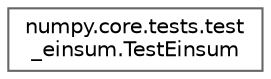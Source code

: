 digraph "Graphical Class Hierarchy"
{
 // LATEX_PDF_SIZE
  bgcolor="transparent";
  edge [fontname=Helvetica,fontsize=10,labelfontname=Helvetica,labelfontsize=10];
  node [fontname=Helvetica,fontsize=10,shape=box,height=0.2,width=0.4];
  rankdir="LR";
  Node0 [id="Node000000",label="numpy.core.tests.test\l_einsum.TestEinsum",height=0.2,width=0.4,color="grey40", fillcolor="white", style="filled",URL="$d3/d50/classnumpy_1_1core_1_1tests_1_1test__einsum_1_1TestEinsum.html",tooltip=" "];
}
